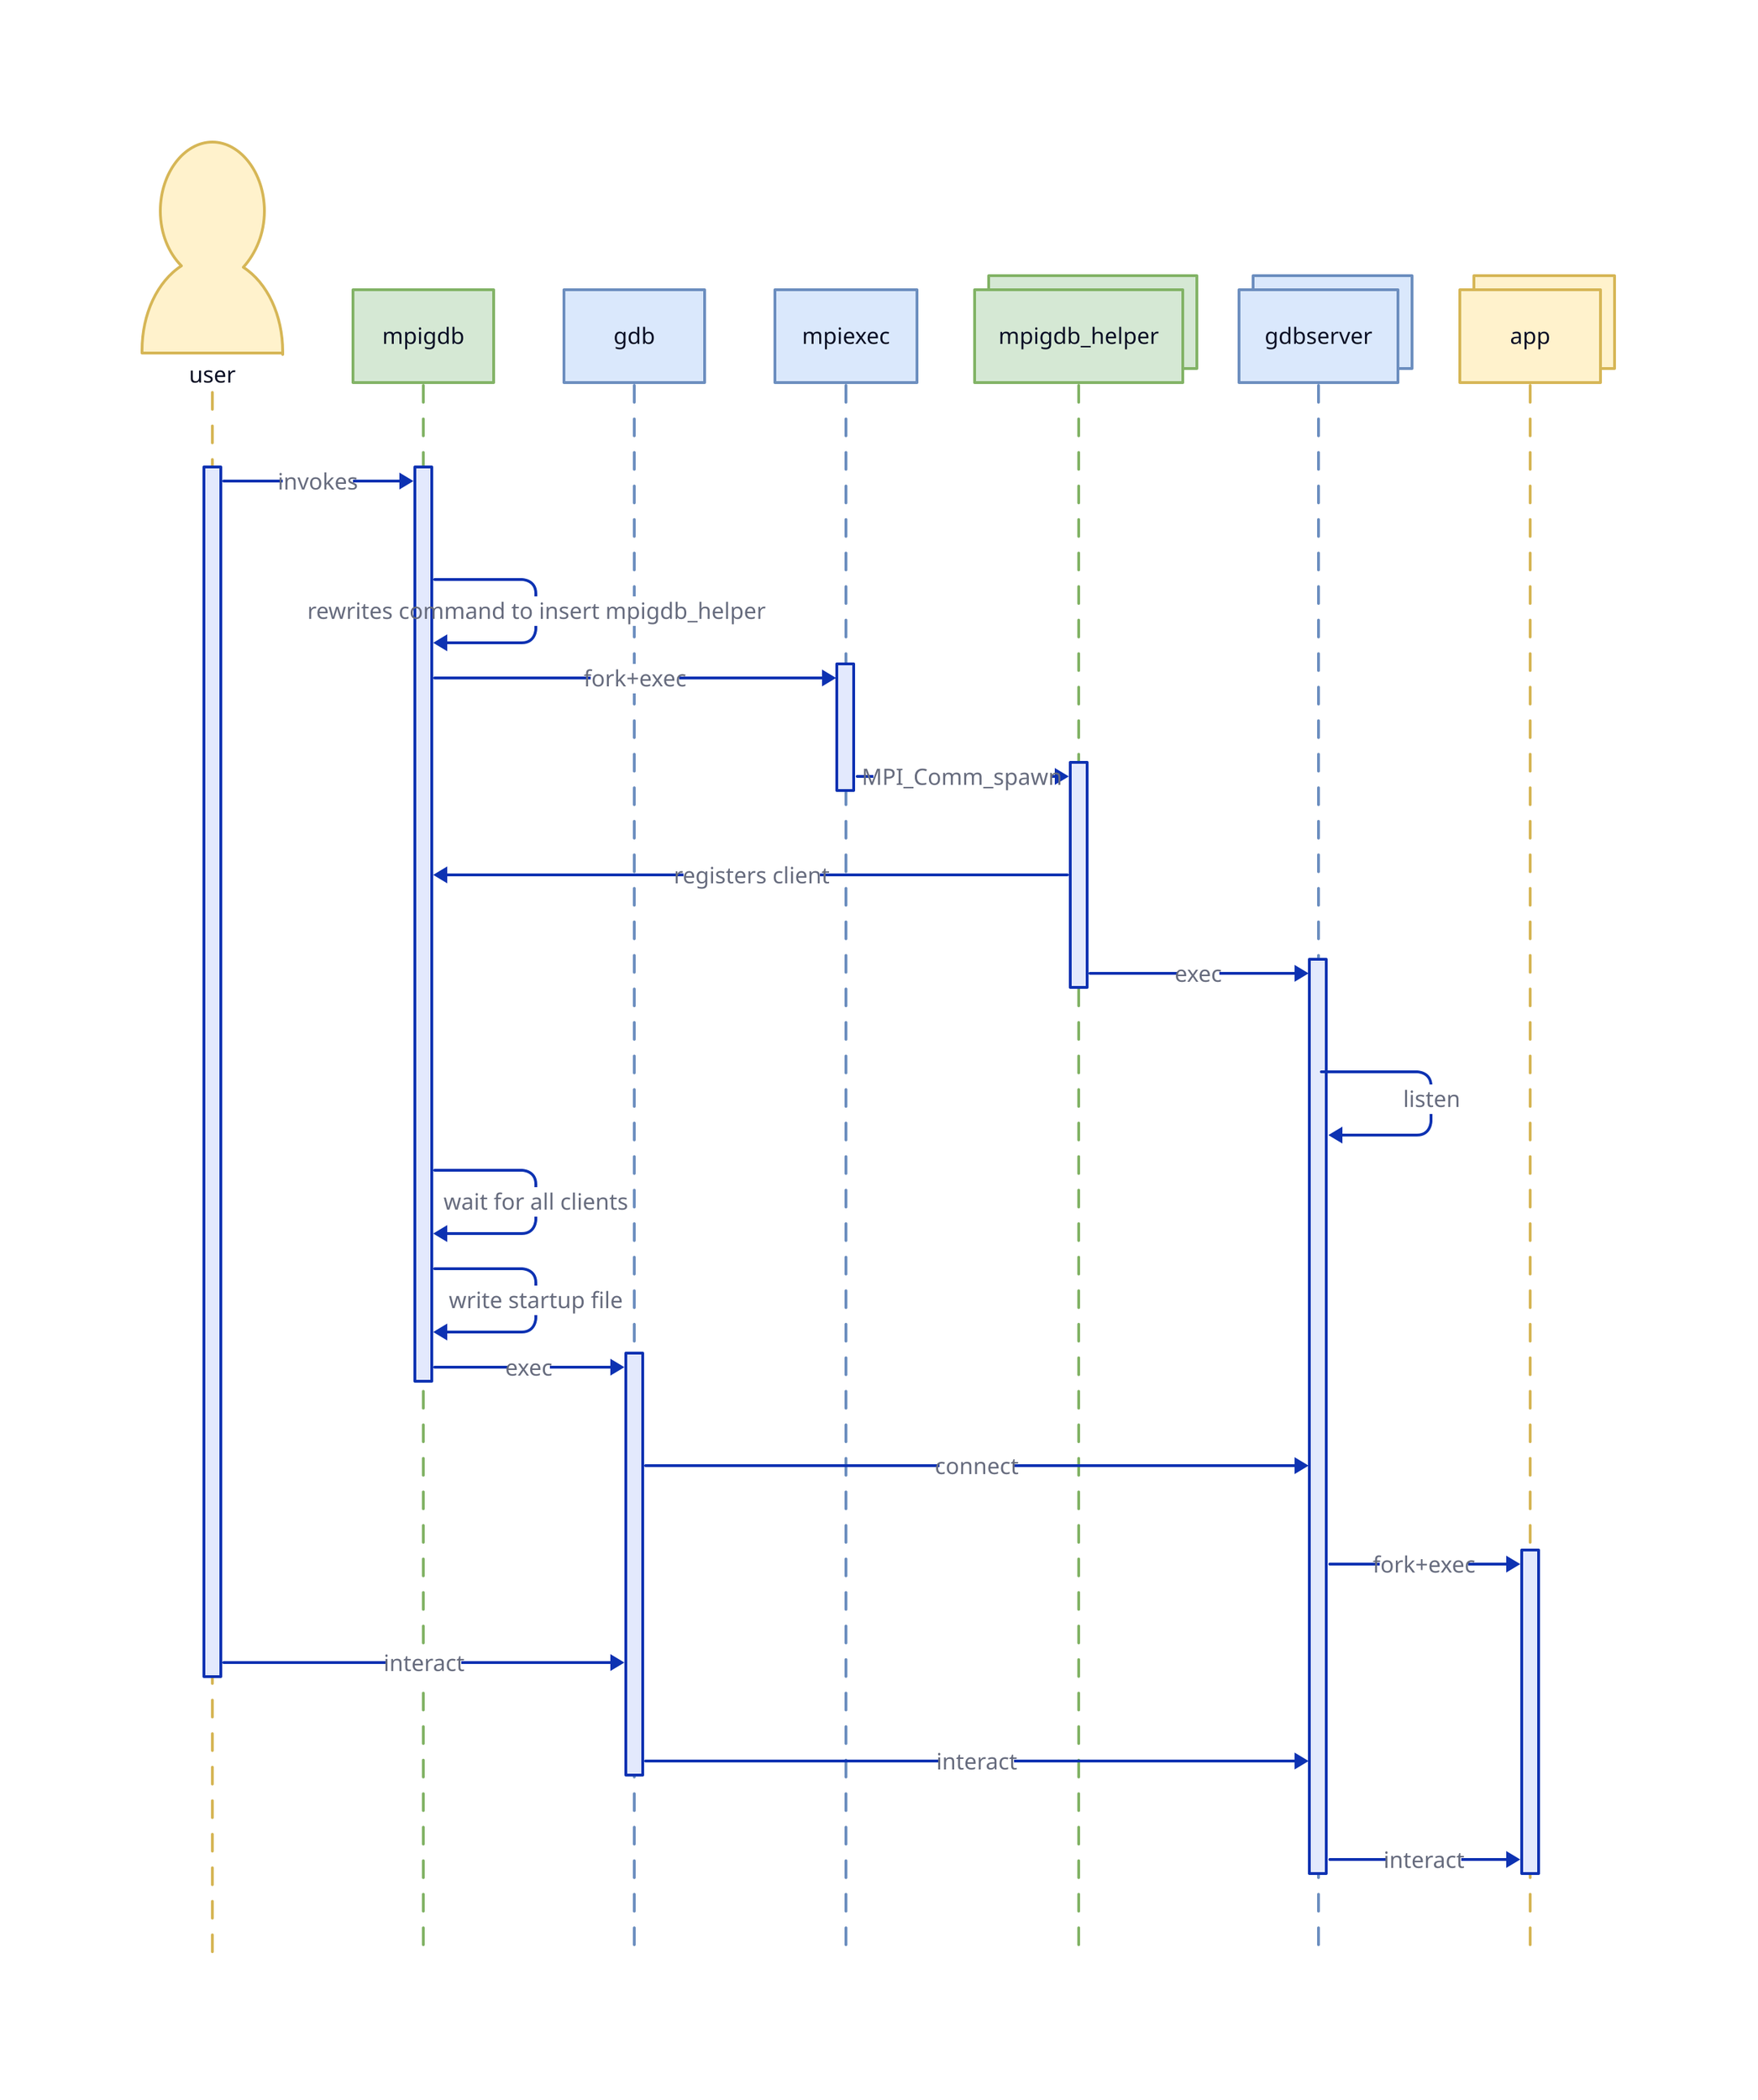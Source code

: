direction: right
shape: sequence_diagram
user; mpigdb; gdb; mpiexec; mpigdb_helper; gdbserver; app

user: {
  shape: person
  style.fill: "#FFF2CC"
  style.stroke: "#D6B656"
}
app: {
  style.multiple: true
  style.fill: "#FFF2CC"
  style.stroke: "#D6B656"
}
mpigdb: {
  style.fill: "#D5E8D4"
  style.stroke: "#82B366"
}
mpigdb_helper: {
  style.multiple: true
  style.fill: "#D5E8D4"
  style.stroke: "#82B366"
}
mpiexec: {
  style.fill: "#DAE8FC"
  style.stroke: "#6C8EBF"
}
gdb: {
  style.fill: "#DAE8FC"
  style.stroke: "#6C8EBF"
}
gdbserver: {
  style.multiple: true
  style.fill: "#DAE8FC"
  style.stroke: "#6C8EBF"
}

user.a -> mpigdb.a: "invokes"
mpigdb.a -> mpigdb.a: "rewrites command to insert mpigdb_helper"
mpigdb.a -> mpiexec.a: "fork+exec"
mpiexec.a -> mpigdb_helper.a: "MPI_Comm_spawn"
mpigdb_helper.a -> mpigdb.a: "registers client";
mpigdb_helper.a -> gdbserver.a: "exec"
gdbserver -> gdbserver.a: "listen"
mpigdb.a -> mpigdb.a:  "wait for all clients"
mpigdb.a -> mpigdb.a: "write startup file"
mpigdb.a -> gdb.a: "exec"
gdb.a -> gdbserver.a: "connect"
gdbserver.a -> app.a: "fork+exec"
user.a -> gdb.a: "interact"
gdb.a -> gdbserver.a: "interact"
gdbserver.a -> app.a: "interact"
